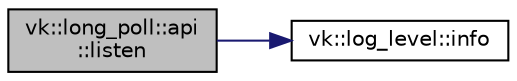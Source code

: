digraph "vk::long_poll::api::listen"
{
 // LATEX_PDF_SIZE
  edge [fontname="Helvetica",fontsize="10",labelfontname="Helvetica",labelfontsize="10"];
  node [fontname="Helvetica",fontsize="10",shape=record];
  rankdir="LR";
  Node1 [label="vk::long_poll::api\l::listen",height=0.2,width=0.4,color="black", fillcolor="grey75", style="filled", fontcolor="black",tooltip="Try get updates."];
  Node1 -> Node2 [color="midnightblue",fontsize="10",style="solid",fontname="Helvetica"];
  Node2 [label="vk::log_level::info",height=0.2,width=0.4,color="black", fillcolor="white", style="filled",URL="$namespacevk_1_1log__level.html#a7bb0469622d630d921b80d9e838bf91f",tooltip=" "];
}
